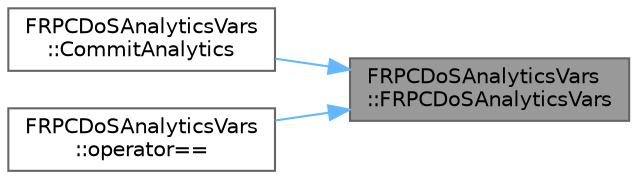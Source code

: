 digraph "FRPCDoSAnalyticsVars::FRPCDoSAnalyticsVars"
{
 // INTERACTIVE_SVG=YES
 // LATEX_PDF_SIZE
  bgcolor="transparent";
  edge [fontname=Helvetica,fontsize=10,labelfontname=Helvetica,labelfontsize=10];
  node [fontname=Helvetica,fontsize=10,shape=box,height=0.2,width=0.4];
  rankdir="RL";
  Node1 [id="Node000001",label="FRPCDoSAnalyticsVars\l::FRPCDoSAnalyticsVars",height=0.2,width=0.4,color="gray40", fillcolor="grey60", style="filled", fontcolor="black",tooltip="Default constructor."];
  Node1 -> Node2 [id="edge1_Node000001_Node000002",dir="back",color="steelblue1",style="solid",tooltip=" "];
  Node2 [id="Node000002",label="FRPCDoSAnalyticsVars\l::CommitAnalytics",height=0.2,width=0.4,color="grey40", fillcolor="white", style="filled",URL="$d8/d74/structFRPCDoSAnalyticsVars.html#a5b5f068d1e7a82e6b6796d6b3089a702",tooltip=" "];
  Node1 -> Node3 [id="edge2_Node000001_Node000003",dir="back",color="steelblue1",style="solid",tooltip=" "];
  Node3 [id="Node000003",label="FRPCDoSAnalyticsVars\l::operator==",height=0.2,width=0.4,color="grey40", fillcolor="white", style="filled",URL="$d8/d74/structFRPCDoSAnalyticsVars.html#a29ddad56327767fcea71b4577642dbb3",tooltip=" "];
}
